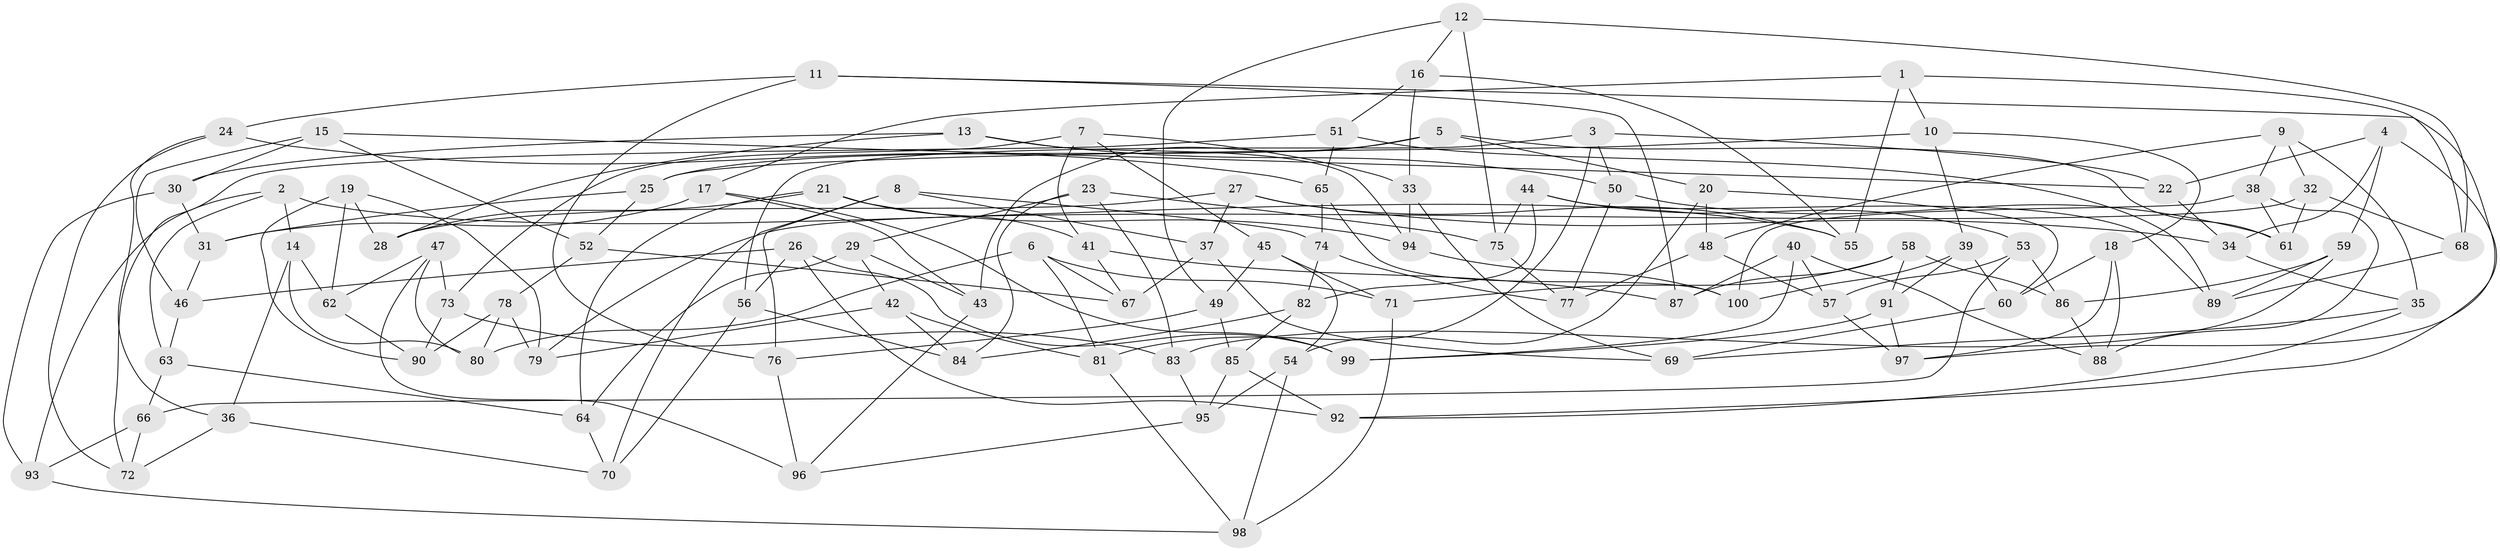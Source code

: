 // Generated by graph-tools (version 1.1) at 2025/39/02/21/25 10:39:01]
// undirected, 100 vertices, 200 edges
graph export_dot {
graph [start="1"]
  node [color=gray90,style=filled];
  1;
  2;
  3;
  4;
  5;
  6;
  7;
  8;
  9;
  10;
  11;
  12;
  13;
  14;
  15;
  16;
  17;
  18;
  19;
  20;
  21;
  22;
  23;
  24;
  25;
  26;
  27;
  28;
  29;
  30;
  31;
  32;
  33;
  34;
  35;
  36;
  37;
  38;
  39;
  40;
  41;
  42;
  43;
  44;
  45;
  46;
  47;
  48;
  49;
  50;
  51;
  52;
  53;
  54;
  55;
  56;
  57;
  58;
  59;
  60;
  61;
  62;
  63;
  64;
  65;
  66;
  67;
  68;
  69;
  70;
  71;
  72;
  73;
  74;
  75;
  76;
  77;
  78;
  79;
  80;
  81;
  82;
  83;
  84;
  85;
  86;
  87;
  88;
  89;
  90;
  91;
  92;
  93;
  94;
  95;
  96;
  97;
  98;
  99;
  100;
  1 -- 17;
  1 -- 55;
  1 -- 68;
  1 -- 10;
  2 -- 14;
  2 -- 93;
  2 -- 55;
  2 -- 63;
  3 -- 81;
  3 -- 50;
  3 -- 22;
  3 -- 56;
  4 -- 59;
  4 -- 22;
  4 -- 92;
  4 -- 34;
  5 -- 25;
  5 -- 43;
  5 -- 20;
  5 -- 61;
  6 -- 80;
  6 -- 67;
  6 -- 81;
  6 -- 71;
  7 -- 33;
  7 -- 45;
  7 -- 41;
  7 -- 73;
  8 -- 37;
  8 -- 74;
  8 -- 70;
  8 -- 76;
  9 -- 32;
  9 -- 38;
  9 -- 48;
  9 -- 35;
  10 -- 39;
  10 -- 25;
  10 -- 18;
  11 -- 87;
  11 -- 97;
  11 -- 76;
  11 -- 24;
  12 -- 49;
  12 -- 68;
  12 -- 16;
  12 -- 75;
  13 -- 50;
  13 -- 94;
  13 -- 30;
  13 -- 28;
  14 -- 80;
  14 -- 62;
  14 -- 36;
  15 -- 46;
  15 -- 52;
  15 -- 30;
  15 -- 22;
  16 -- 55;
  16 -- 51;
  16 -- 33;
  17 -- 43;
  17 -- 31;
  17 -- 99;
  18 -- 60;
  18 -- 97;
  18 -- 88;
  19 -- 28;
  19 -- 62;
  19 -- 90;
  19 -- 79;
  20 -- 60;
  20 -- 54;
  20 -- 48;
  21 -- 28;
  21 -- 41;
  21 -- 94;
  21 -- 64;
  22 -- 34;
  23 -- 75;
  23 -- 83;
  23 -- 29;
  23 -- 84;
  24 -- 36;
  24 -- 72;
  24 -- 65;
  25 -- 31;
  25 -- 52;
  26 -- 92;
  26 -- 56;
  26 -- 46;
  26 -- 99;
  27 -- 28;
  27 -- 37;
  27 -- 34;
  27 -- 55;
  29 -- 43;
  29 -- 64;
  29 -- 42;
  30 -- 93;
  30 -- 31;
  31 -- 46;
  32 -- 79;
  32 -- 61;
  32 -- 68;
  33 -- 69;
  33 -- 94;
  34 -- 35;
  35 -- 69;
  35 -- 92;
  36 -- 70;
  36 -- 72;
  37 -- 69;
  37 -- 67;
  38 -- 100;
  38 -- 61;
  38 -- 88;
  39 -- 91;
  39 -- 60;
  39 -- 100;
  40 -- 88;
  40 -- 99;
  40 -- 87;
  40 -- 57;
  41 -- 67;
  41 -- 87;
  42 -- 79;
  42 -- 81;
  42 -- 84;
  43 -- 96;
  44 -- 53;
  44 -- 75;
  44 -- 89;
  44 -- 82;
  45 -- 54;
  45 -- 71;
  45 -- 49;
  46 -- 63;
  47 -- 96;
  47 -- 80;
  47 -- 73;
  47 -- 62;
  48 -- 57;
  48 -- 77;
  49 -- 76;
  49 -- 85;
  50 -- 61;
  50 -- 77;
  51 -- 65;
  51 -- 72;
  51 -- 89;
  52 -- 78;
  52 -- 67;
  53 -- 66;
  53 -- 57;
  53 -- 86;
  54 -- 98;
  54 -- 95;
  56 -- 70;
  56 -- 84;
  57 -- 97;
  58 -- 91;
  58 -- 71;
  58 -- 86;
  58 -- 87;
  59 -- 89;
  59 -- 83;
  59 -- 86;
  60 -- 69;
  62 -- 90;
  63 -- 66;
  63 -- 64;
  64 -- 70;
  65 -- 74;
  65 -- 100;
  66 -- 72;
  66 -- 93;
  68 -- 89;
  71 -- 98;
  73 -- 90;
  73 -- 83;
  74 -- 77;
  74 -- 82;
  75 -- 77;
  76 -- 96;
  78 -- 79;
  78 -- 80;
  78 -- 90;
  81 -- 98;
  82 -- 84;
  82 -- 85;
  83 -- 95;
  85 -- 95;
  85 -- 92;
  86 -- 88;
  91 -- 97;
  91 -- 99;
  93 -- 98;
  94 -- 100;
  95 -- 96;
}
